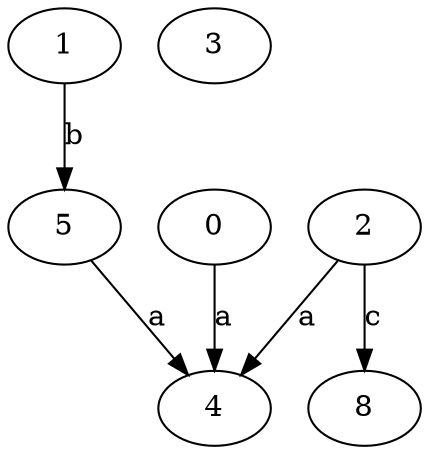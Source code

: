 strict digraph  {
1;
2;
3;
4;
0;
5;
8;
1 -> 5  [label=b];
2 -> 4  [label=a];
2 -> 8  [label=c];
0 -> 4  [label=a];
5 -> 4  [label=a];
}
